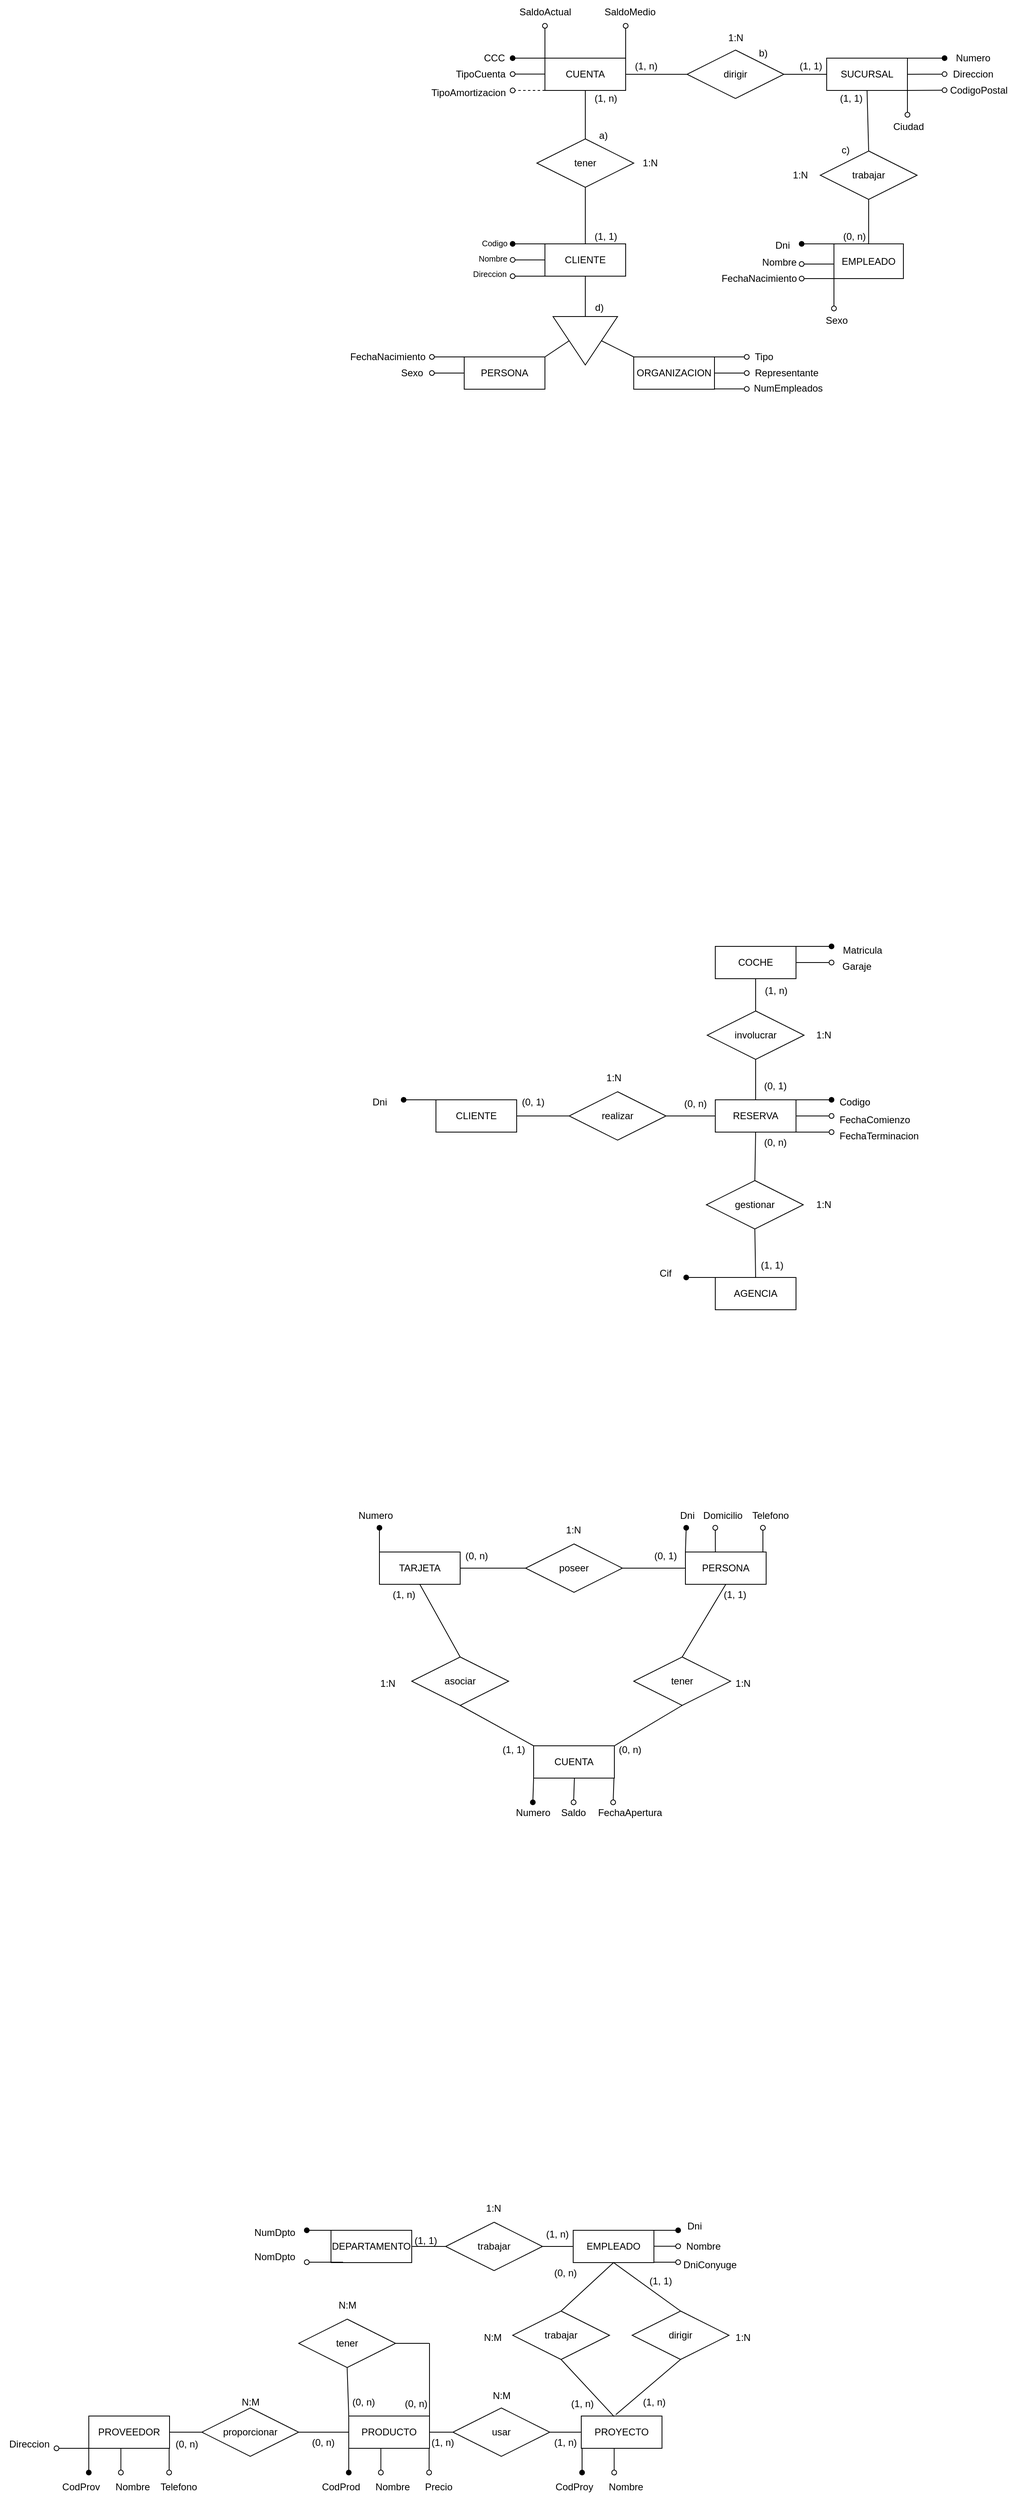 <mxfile version="24.8.4">
  <diagram name="Page-1" id="XsevYb4aw3tUx_r36r34">
    <mxGraphModel dx="1699" dy="525" grid="1" gridSize="10" guides="1" tooltips="1" connect="1" arrows="1" fold="1" page="1" pageScale="1" pageWidth="827" pageHeight="1169" math="0" shadow="0">
      <root>
        <mxCell id="0" />
        <mxCell id="1" parent="0" />
        <mxCell id="83mKQvmwDJsQdVqa1Sk4-1" value="CUENTA" style="whiteSpace=wrap;html=1;align=center;" parent="1" vertex="1">
          <mxGeometry x="245" y="150" width="100" height="40" as="geometry" />
        </mxCell>
        <mxCell id="83mKQvmwDJsQdVqa1Sk4-2" value="CLIENTE" style="whiteSpace=wrap;html=1;align=center;" parent="1" vertex="1">
          <mxGeometry x="245" y="380" width="100" height="40" as="geometry" />
        </mxCell>
        <mxCell id="83mKQvmwDJsQdVqa1Sk4-3" value="tener" style="shape=rhombus;perimeter=rhombusPerimeter;whiteSpace=wrap;html=1;align=center;" parent="1" vertex="1">
          <mxGeometry x="235" y="250" width="120" height="60" as="geometry" />
        </mxCell>
        <mxCell id="83mKQvmwDJsQdVqa1Sk4-6" value="" style="endArrow=none;html=1;rounded=0;exitX=0.5;exitY=1;exitDx=0;exitDy=0;" parent="1" source="83mKQvmwDJsQdVqa1Sk4-1" target="83mKQvmwDJsQdVqa1Sk4-3" edge="1">
          <mxGeometry relative="1" as="geometry">
            <mxPoint x="335" y="230" as="sourcePoint" />
            <mxPoint x="495" y="230" as="targetPoint" />
          </mxGeometry>
        </mxCell>
        <mxCell id="83mKQvmwDJsQdVqa1Sk4-7" value="" style="endArrow=none;html=1;rounded=0;exitX=0.5;exitY=1;exitDx=0;exitDy=0;entryX=0.5;entryY=0;entryDx=0;entryDy=0;" parent="1" source="83mKQvmwDJsQdVqa1Sk4-3" target="83mKQvmwDJsQdVqa1Sk4-2" edge="1">
          <mxGeometry relative="1" as="geometry">
            <mxPoint x="375" y="260" as="sourcePoint" />
            <mxPoint x="535" y="260" as="targetPoint" />
          </mxGeometry>
        </mxCell>
        <mxCell id="83mKQvmwDJsQdVqa1Sk4-8" value="" style="endArrow=oval;html=1;rounded=0;exitX=0;exitY=0.25;exitDx=0;exitDy=0;endFill=1;" parent="1" edge="1">
          <mxGeometry relative="1" as="geometry">
            <mxPoint x="245" y="380" as="sourcePoint" />
            <mxPoint x="205" y="380" as="targetPoint" />
          </mxGeometry>
        </mxCell>
        <mxCell id="83mKQvmwDJsQdVqa1Sk4-12" value="Codigo" style="text;strokeColor=none;fillColor=none;spacingLeft=4;spacingRight=4;overflow=hidden;rotatable=0;points=[[0,0.5],[1,0.5]];portConstraint=eastwest;fontSize=10;whiteSpace=wrap;html=1;" parent="1" vertex="1">
          <mxGeometry x="161" y="367" width="60" height="30" as="geometry" />
        </mxCell>
        <mxCell id="83mKQvmwDJsQdVqa1Sk4-14" value="Nombre" style="text;strokeColor=none;fillColor=none;spacingLeft=4;spacingRight=4;overflow=hidden;rotatable=0;points=[[0,0.5],[1,0.5]];portConstraint=eastwest;fontSize=10;whiteSpace=wrap;html=1;" parent="1" vertex="1">
          <mxGeometry x="157" y="386" width="56" height="30" as="geometry" />
        </mxCell>
        <mxCell id="83mKQvmwDJsQdVqa1Sk4-15" value="Direccion" style="text;strokeColor=none;fillColor=none;spacingLeft=4;spacingRight=4;overflow=hidden;rotatable=0;points=[[0,0.5],[1,0.5]];portConstraint=eastwest;fontSize=10;whiteSpace=wrap;html=1;" parent="1" vertex="1">
          <mxGeometry x="150" y="405" width="60" height="30" as="geometry" />
        </mxCell>
        <mxCell id="83mKQvmwDJsQdVqa1Sk4-16" value="" style="endArrow=oval;html=1;rounded=0;exitX=0;exitY=0.25;exitDx=0;exitDy=0;endFill=0;" parent="1" edge="1">
          <mxGeometry relative="1" as="geometry">
            <mxPoint x="245" y="399.83" as="sourcePoint" />
            <mxPoint x="205" y="399.83" as="targetPoint" />
          </mxGeometry>
        </mxCell>
        <mxCell id="83mKQvmwDJsQdVqa1Sk4-18" value="" style="endArrow=oval;html=1;rounded=0;endFill=0;" parent="1" edge="1">
          <mxGeometry relative="1" as="geometry">
            <mxPoint x="245" y="420" as="sourcePoint" />
            <mxPoint x="205" y="420" as="targetPoint" />
          </mxGeometry>
        </mxCell>
        <mxCell id="83mKQvmwDJsQdVqa1Sk4-21" value="(1, 1)" style="text;html=1;align=center;verticalAlign=middle;resizable=0;points=[];autosize=1;strokeColor=none;fillColor=none;" parent="1" vertex="1">
          <mxGeometry x="295" y="356" width="50" height="30" as="geometry" />
        </mxCell>
        <mxCell id="83mKQvmwDJsQdVqa1Sk4-22" value="1:N" style="text;html=1;align=center;verticalAlign=middle;resizable=0;points=[];autosize=1;strokeColor=none;fillColor=none;" parent="1" vertex="1">
          <mxGeometry x="355" y="265" width="40" height="30" as="geometry" />
        </mxCell>
        <mxCell id="83mKQvmwDJsQdVqa1Sk4-24" value="" style="endArrow=oval;html=1;rounded=0;exitX=0;exitY=0.25;exitDx=0;exitDy=0;endFill=1;" parent="1" edge="1">
          <mxGeometry relative="1" as="geometry">
            <mxPoint x="245" y="150" as="sourcePoint" />
            <mxPoint x="205" y="150" as="targetPoint" />
          </mxGeometry>
        </mxCell>
        <mxCell id="83mKQvmwDJsQdVqa1Sk4-25" value="CCC" style="text;html=1;align=center;verticalAlign=middle;resizable=0;points=[];autosize=1;strokeColor=none;fillColor=none;" parent="1" vertex="1">
          <mxGeometry x="157" y="135" width="50" height="30" as="geometry" />
        </mxCell>
        <mxCell id="83mKQvmwDJsQdVqa1Sk4-32" value="" style="endArrow=oval;html=1;rounded=0;exitX=0;exitY=0.25;exitDx=0;exitDy=0;endFill=0;" parent="1" edge="1">
          <mxGeometry relative="1" as="geometry">
            <mxPoint x="245" y="169.76" as="sourcePoint" />
            <mxPoint x="205" y="169.76" as="targetPoint" />
          </mxGeometry>
        </mxCell>
        <mxCell id="83mKQvmwDJsQdVqa1Sk4-33" value="TipoCuenta" style="text;html=1;align=center;verticalAlign=middle;resizable=0;points=[];autosize=1;strokeColor=none;fillColor=none;" parent="1" vertex="1">
          <mxGeometry x="120" y="155" width="90" height="30" as="geometry" />
        </mxCell>
        <mxCell id="83mKQvmwDJsQdVqa1Sk4-34" value="" style="endArrow=oval;html=1;rounded=0;exitX=0;exitY=0.25;exitDx=0;exitDy=0;endFill=0;dashed=1;" parent="1" edge="1">
          <mxGeometry relative="1" as="geometry">
            <mxPoint x="245" y="190.0" as="sourcePoint" />
            <mxPoint x="205" y="190.0" as="targetPoint" />
          </mxGeometry>
        </mxCell>
        <mxCell id="83mKQvmwDJsQdVqa1Sk4-35" value="TipoAmortizacion" style="text;html=1;align=center;verticalAlign=middle;resizable=0;points=[];autosize=1;strokeColor=none;fillColor=none;" parent="1" vertex="1">
          <mxGeometry x="90" y="178" width="120" height="30" as="geometry" />
        </mxCell>
        <mxCell id="83mKQvmwDJsQdVqa1Sk4-36" value="" style="triangle;whiteSpace=wrap;html=1;rotation=90;" parent="1" vertex="1">
          <mxGeometry x="265" y="460" width="60" height="80" as="geometry" />
        </mxCell>
        <mxCell id="83mKQvmwDJsQdVqa1Sk4-42" value="" style="endArrow=none;html=1;rounded=0;exitX=0.5;exitY=1;exitDx=0;exitDy=0;entryX=0;entryY=0.5;entryDx=0;entryDy=0;" parent="1" source="83mKQvmwDJsQdVqa1Sk4-2" target="83mKQvmwDJsQdVqa1Sk4-36" edge="1">
          <mxGeometry relative="1" as="geometry">
            <mxPoint x="445" y="450" as="sourcePoint" />
            <mxPoint x="445" y="520" as="targetPoint" />
          </mxGeometry>
        </mxCell>
        <mxCell id="83mKQvmwDJsQdVqa1Sk4-46" value="" style="endArrow=none;html=1;rounded=0;exitX=0.5;exitY=1;exitDx=0;exitDy=0;" parent="1" source="83mKQvmwDJsQdVqa1Sk4-36" edge="1">
          <mxGeometry relative="1" as="geometry">
            <mxPoint x="305" y="430" as="sourcePoint" />
            <mxPoint x="245" y="520" as="targetPoint" />
          </mxGeometry>
        </mxCell>
        <mxCell id="83mKQvmwDJsQdVqa1Sk4-47" value="" style="endArrow=none;html=1;rounded=0;exitX=0.5;exitY=0;exitDx=0;exitDy=0;" parent="1" source="83mKQvmwDJsQdVqa1Sk4-36" edge="1">
          <mxGeometry relative="1" as="geometry">
            <mxPoint x="315" y="440" as="sourcePoint" />
            <mxPoint x="355" y="520" as="targetPoint" />
          </mxGeometry>
        </mxCell>
        <mxCell id="83mKQvmwDJsQdVqa1Sk4-48" value="PERSONA" style="whiteSpace=wrap;html=1;align=center;" parent="1" vertex="1">
          <mxGeometry x="145" y="520" width="100" height="40" as="geometry" />
        </mxCell>
        <mxCell id="83mKQvmwDJsQdVqa1Sk4-49" value="ORGANIZACION" style="whiteSpace=wrap;html=1;align=center;" parent="1" vertex="1">
          <mxGeometry x="355" y="520" width="100" height="40" as="geometry" />
        </mxCell>
        <mxCell id="83mKQvmwDJsQdVqa1Sk4-51" value="" style="endArrow=oval;html=1;rounded=0;exitX=0;exitY=0;exitDx=0;exitDy=0;endFill=0;" parent="1" source="83mKQvmwDJsQdVqa1Sk4-48" edge="1">
          <mxGeometry relative="1" as="geometry">
            <mxPoint x="175" y="600" as="sourcePoint" />
            <mxPoint x="105" y="520" as="targetPoint" />
          </mxGeometry>
        </mxCell>
        <mxCell id="83mKQvmwDJsQdVqa1Sk4-53" value="FechaNacimiento" style="text;html=1;align=center;verticalAlign=middle;resizable=0;points=[];autosize=1;strokeColor=none;fillColor=none;" parent="1" vertex="1">
          <mxGeometry x="-10" y="505" width="120" height="30" as="geometry" />
        </mxCell>
        <mxCell id="83mKQvmwDJsQdVqa1Sk4-55" value="" style="endArrow=oval;html=1;rounded=0;exitX=0;exitY=0;exitDx=0;exitDy=0;endFill=0;" parent="1" edge="1">
          <mxGeometry relative="1" as="geometry">
            <mxPoint x="145" y="540" as="sourcePoint" />
            <mxPoint x="105" y="540" as="targetPoint" />
          </mxGeometry>
        </mxCell>
        <mxCell id="83mKQvmwDJsQdVqa1Sk4-56" value="Sexo" style="text;html=1;align=center;verticalAlign=middle;resizable=0;points=[];autosize=1;strokeColor=none;fillColor=none;" parent="1" vertex="1">
          <mxGeometry x="55" y="525" width="50" height="30" as="geometry" />
        </mxCell>
        <mxCell id="83mKQvmwDJsQdVqa1Sk4-57" value="" style="endArrow=oval;html=1;rounded=0;exitX=1;exitY=0;exitDx=0;exitDy=0;endFill=0;" parent="1" source="83mKQvmwDJsQdVqa1Sk4-49" edge="1">
          <mxGeometry relative="1" as="geometry">
            <mxPoint x="519" y="550" as="sourcePoint" />
            <mxPoint x="495" y="520" as="targetPoint" />
          </mxGeometry>
        </mxCell>
        <mxCell id="83mKQvmwDJsQdVqa1Sk4-59" value="Tipo" style="text;html=1;align=center;verticalAlign=middle;resizable=0;points=[];autosize=1;strokeColor=none;fillColor=none;" parent="1" vertex="1">
          <mxGeometry x="491" y="505" width="50" height="30" as="geometry" />
        </mxCell>
        <mxCell id="83mKQvmwDJsQdVqa1Sk4-60" value="" style="endArrow=oval;html=1;rounded=0;exitX=1;exitY=0;exitDx=0;exitDy=0;endFill=0;" parent="1" edge="1">
          <mxGeometry relative="1" as="geometry">
            <mxPoint x="455" y="540" as="sourcePoint" />
            <mxPoint x="495" y="540" as="targetPoint" />
            <Array as="points">
              <mxPoint x="475" y="540" />
            </Array>
          </mxGeometry>
        </mxCell>
        <mxCell id="83mKQvmwDJsQdVqa1Sk4-61" value="Representante" style="text;html=1;align=center;verticalAlign=middle;resizable=0;points=[];autosize=1;strokeColor=none;fillColor=none;" parent="1" vertex="1">
          <mxGeometry x="494" y="525" width="100" height="30" as="geometry" />
        </mxCell>
        <mxCell id="83mKQvmwDJsQdVqa1Sk4-62" value="" style="endArrow=oval;html=1;rounded=0;exitX=1;exitY=0;exitDx=0;exitDy=0;endFill=0;" parent="1" edge="1">
          <mxGeometry relative="1" as="geometry">
            <mxPoint x="455" y="559.67" as="sourcePoint" />
            <mxPoint x="495" y="559.67" as="targetPoint" />
            <Array as="points">
              <mxPoint x="475" y="559.67" />
            </Array>
          </mxGeometry>
        </mxCell>
        <mxCell id="83mKQvmwDJsQdVqa1Sk4-63" value="NumEmpleados" style="text;html=1;align=center;verticalAlign=middle;resizable=0;points=[];autosize=1;strokeColor=none;fillColor=none;" parent="1" vertex="1">
          <mxGeometry x="491" y="544" width="110" height="30" as="geometry" />
        </mxCell>
        <mxCell id="83mKQvmwDJsQdVqa1Sk4-64" value="SUCURSAL" style="whiteSpace=wrap;html=1;align=center;" parent="1" vertex="1">
          <mxGeometry x="594" y="150" width="100" height="40" as="geometry" />
        </mxCell>
        <mxCell id="83mKQvmwDJsQdVqa1Sk4-66" value="" style="endArrow=oval;html=1;rounded=0;exitX=1;exitY=0;exitDx=0;exitDy=0;endFill=1;" parent="1" source="83mKQvmwDJsQdVqa1Sk4-64" edge="1">
          <mxGeometry relative="1" as="geometry">
            <mxPoint x="696" y="150" as="sourcePoint" />
            <mxPoint x="740" y="150" as="targetPoint" />
          </mxGeometry>
        </mxCell>
        <mxCell id="83mKQvmwDJsQdVqa1Sk4-69" value="Numero" style="text;html=1;align=center;verticalAlign=middle;resizable=0;points=[];autosize=1;strokeColor=none;fillColor=none;" parent="1" vertex="1">
          <mxGeometry x="740" y="135" width="70" height="30" as="geometry" />
        </mxCell>
        <mxCell id="83mKQvmwDJsQdVqa1Sk4-70" value="" style="endArrow=oval;html=1;rounded=0;endFill=0;exitX=1;exitY=0.5;exitDx=0;exitDy=0;" parent="1" source="83mKQvmwDJsQdVqa1Sk4-64" edge="1">
          <mxGeometry relative="1" as="geometry">
            <mxPoint x="705" y="170" as="sourcePoint" />
            <mxPoint x="740" y="169.8" as="targetPoint" />
          </mxGeometry>
        </mxCell>
        <mxCell id="83mKQvmwDJsQdVqa1Sk4-73" value="Direccion" style="text;html=1;align=center;verticalAlign=middle;resizable=0;points=[];autosize=1;strokeColor=none;fillColor=none;" parent="1" vertex="1">
          <mxGeometry x="740" y="155" width="70" height="30" as="geometry" />
        </mxCell>
        <mxCell id="83mKQvmwDJsQdVqa1Sk4-74" value="" style="endArrow=oval;html=1;rounded=0;endFill=0;exitX=1;exitY=1;exitDx=0;exitDy=0;" parent="1" source="83mKQvmwDJsQdVqa1Sk4-64" edge="1">
          <mxGeometry relative="1" as="geometry">
            <mxPoint x="695" y="190" as="sourcePoint" />
            <mxPoint x="740" y="189.67" as="targetPoint" />
          </mxGeometry>
        </mxCell>
        <mxCell id="83mKQvmwDJsQdVqa1Sk4-75" value="CodigoPostal" style="text;html=1;align=center;verticalAlign=middle;resizable=0;points=[];autosize=1;strokeColor=none;fillColor=none;" parent="1" vertex="1">
          <mxGeometry x="737" y="175" width="90" height="30" as="geometry" />
        </mxCell>
        <mxCell id="83mKQvmwDJsQdVqa1Sk4-76" value="" style="endArrow=oval;html=1;rounded=0;exitX=1;exitY=1;exitDx=0;exitDy=0;endFill=0;entryX=0.484;entryY=0.004;entryDx=0;entryDy=0;entryPerimeter=0;" parent="1" source="83mKQvmwDJsQdVqa1Sk4-64" target="83mKQvmwDJsQdVqa1Sk4-77" edge="1">
          <mxGeometry relative="1" as="geometry">
            <mxPoint x="690" y="208.0" as="sourcePoint" />
            <mxPoint x="693" y="224" as="targetPoint" />
          </mxGeometry>
        </mxCell>
        <mxCell id="83mKQvmwDJsQdVqa1Sk4-77" value="Ciudad" style="text;html=1;align=center;verticalAlign=middle;resizable=0;points=[];autosize=1;strokeColor=none;fillColor=none;" parent="1" vertex="1">
          <mxGeometry x="665" y="220" width="60" height="30" as="geometry" />
        </mxCell>
        <mxCell id="83mKQvmwDJsQdVqa1Sk4-78" value="(1, n)" style="text;html=1;align=center;verticalAlign=middle;resizable=0;points=[];autosize=1;strokeColor=none;fillColor=none;" parent="1" vertex="1">
          <mxGeometry x="295" y="185" width="50" height="30" as="geometry" />
        </mxCell>
        <mxCell id="83mKQvmwDJsQdVqa1Sk4-79" value="" style="endArrow=oval;html=1;rounded=0;exitX=0;exitY=0;exitDx=0;exitDy=0;endFill=0;" parent="1" source="83mKQvmwDJsQdVqa1Sk4-1" edge="1">
          <mxGeometry relative="1" as="geometry">
            <mxPoint x="275" y="120.0" as="sourcePoint" />
            <mxPoint x="245" y="110" as="targetPoint" />
          </mxGeometry>
        </mxCell>
        <mxCell id="83mKQvmwDJsQdVqa1Sk4-81" value="SaldoActual" style="text;html=1;align=center;verticalAlign=middle;resizable=0;points=[];autosize=1;strokeColor=none;fillColor=none;" parent="1" vertex="1">
          <mxGeometry x="200" y="78" width="90" height="30" as="geometry" />
        </mxCell>
        <mxCell id="83mKQvmwDJsQdVqa1Sk4-82" value="" style="endArrow=oval;html=1;rounded=0;exitX=0;exitY=0;exitDx=0;exitDy=0;endFill=0;" parent="1" edge="1">
          <mxGeometry relative="1" as="geometry">
            <mxPoint x="345" y="150" as="sourcePoint" />
            <mxPoint x="345" y="110" as="targetPoint" />
          </mxGeometry>
        </mxCell>
        <mxCell id="83mKQvmwDJsQdVqa1Sk4-83" value="SaldoMedio" style="text;html=1;align=center;verticalAlign=middle;resizable=0;points=[];autosize=1;strokeColor=none;fillColor=none;" parent="1" vertex="1">
          <mxGeometry x="305" y="78" width="90" height="30" as="geometry" />
        </mxCell>
        <mxCell id="83mKQvmwDJsQdVqa1Sk4-84" value="EMPLEADO" style="whiteSpace=wrap;html=1;align=center;" parent="1" vertex="1">
          <mxGeometry x="603" y="380" width="86" height="43" as="geometry" />
        </mxCell>
        <mxCell id="83mKQvmwDJsQdVqa1Sk4-85" value="trabajar" style="shape=rhombus;perimeter=rhombusPerimeter;whiteSpace=wrap;html=1;align=center;" parent="1" vertex="1">
          <mxGeometry x="586" y="265" width="120" height="60" as="geometry" />
        </mxCell>
        <mxCell id="83mKQvmwDJsQdVqa1Sk4-86" value="" style="endArrow=none;html=1;rounded=0;exitX=0.5;exitY=1;exitDx=0;exitDy=0;entryX=0.5;entryY=0;entryDx=0;entryDy=0;" parent="1" source="83mKQvmwDJsQdVqa1Sk4-85" target="83mKQvmwDJsQdVqa1Sk4-84" edge="1">
          <mxGeometry relative="1" as="geometry">
            <mxPoint x="600" y="380" as="sourcePoint" />
            <mxPoint x="760" y="380" as="targetPoint" />
          </mxGeometry>
        </mxCell>
        <mxCell id="83mKQvmwDJsQdVqa1Sk4-87" value="" style="endArrow=none;html=1;rounded=0;entryX=0.5;entryY=0;entryDx=0;entryDy=0;exitX=0.5;exitY=1;exitDx=0;exitDy=0;" parent="1" source="83mKQvmwDJsQdVqa1Sk4-64" target="83mKQvmwDJsQdVqa1Sk4-85" edge="1">
          <mxGeometry relative="1" as="geometry">
            <mxPoint x="650" y="190" as="sourcePoint" />
            <mxPoint x="810" y="190" as="targetPoint" />
          </mxGeometry>
        </mxCell>
        <mxCell id="83mKQvmwDJsQdVqa1Sk4-88" value="(0, n)" style="text;html=1;align=center;verticalAlign=middle;resizable=0;points=[];autosize=1;strokeColor=none;fillColor=none;" parent="1" vertex="1">
          <mxGeometry x="603" y="356" width="50" height="30" as="geometry" />
        </mxCell>
        <mxCell id="83mKQvmwDJsQdVqa1Sk4-89" value="(1, 1)" style="text;html=1;align=center;verticalAlign=middle;resizable=0;points=[];autosize=1;strokeColor=none;fillColor=none;" parent="1" vertex="1">
          <mxGeometry x="599" y="185" width="50" height="30" as="geometry" />
        </mxCell>
        <mxCell id="83mKQvmwDJsQdVqa1Sk4-90" value="1:N" style="text;html=1;align=center;verticalAlign=middle;resizable=0;points=[];autosize=1;strokeColor=none;fillColor=none;" parent="1" vertex="1">
          <mxGeometry x="541" y="280" width="40" height="30" as="geometry" />
        </mxCell>
        <mxCell id="83mKQvmwDJsQdVqa1Sk4-92" value="dirigir" style="shape=rhombus;perimeter=rhombusPerimeter;whiteSpace=wrap;html=1;align=center;" parent="1" vertex="1">
          <mxGeometry x="421" y="140" width="120" height="60" as="geometry" />
        </mxCell>
        <mxCell id="83mKQvmwDJsQdVqa1Sk4-94" value="" style="endArrow=oval;html=1;rounded=0;exitX=0;exitY=0.25;exitDx=0;exitDy=0;endFill=1;" parent="1" edge="1">
          <mxGeometry relative="1" as="geometry">
            <mxPoint x="603" y="380" as="sourcePoint" />
            <mxPoint x="563" y="380" as="targetPoint" />
          </mxGeometry>
        </mxCell>
        <mxCell id="83mKQvmwDJsQdVqa1Sk4-95" value="Dni" style="text;html=1;align=center;verticalAlign=middle;resizable=0;points=[];autosize=1;strokeColor=none;fillColor=none;" parent="1" vertex="1">
          <mxGeometry x="519" y="367" width="40" height="30" as="geometry" />
        </mxCell>
        <mxCell id="83mKQvmwDJsQdVqa1Sk4-96" value="" style="endArrow=oval;html=1;rounded=0;exitX=0;exitY=0.25;exitDx=0;exitDy=0;endFill=0;" parent="1" edge="1">
          <mxGeometry relative="1" as="geometry">
            <mxPoint x="603" y="405" as="sourcePoint" />
            <mxPoint x="563" y="405" as="targetPoint" />
          </mxGeometry>
        </mxCell>
        <mxCell id="83mKQvmwDJsQdVqa1Sk4-97" value="" style="endArrow=oval;html=1;rounded=0;exitX=0;exitY=0.25;exitDx=0;exitDy=0;endFill=0;" parent="1" edge="1">
          <mxGeometry relative="1" as="geometry">
            <mxPoint x="603" y="423" as="sourcePoint" />
            <mxPoint x="563" y="423" as="targetPoint" />
          </mxGeometry>
        </mxCell>
        <mxCell id="83mKQvmwDJsQdVqa1Sk4-98" value="Nombre" style="text;html=1;align=center;verticalAlign=middle;resizable=0;points=[];autosize=1;strokeColor=none;fillColor=none;" parent="1" vertex="1">
          <mxGeometry x="500" y="388" width="70" height="30" as="geometry" />
        </mxCell>
        <mxCell id="83mKQvmwDJsQdVqa1Sk4-99" value="" style="endArrow=none;html=1;rounded=0;entryX=0;entryY=0.5;entryDx=0;entryDy=0;exitX=1;exitY=0.5;exitDx=0;exitDy=0;" parent="1" source="83mKQvmwDJsQdVqa1Sk4-92" target="83mKQvmwDJsQdVqa1Sk4-64" edge="1">
          <mxGeometry relative="1" as="geometry">
            <mxPoint x="465" y="240" as="sourcePoint" />
            <mxPoint x="625" y="240" as="targetPoint" />
          </mxGeometry>
        </mxCell>
        <mxCell id="83mKQvmwDJsQdVqa1Sk4-100" value="" style="endArrow=none;html=1;rounded=0;exitX=1;exitY=0.5;exitDx=0;exitDy=0;entryX=0;entryY=0.5;entryDx=0;entryDy=0;" parent="1" source="83mKQvmwDJsQdVqa1Sk4-1" target="83mKQvmwDJsQdVqa1Sk4-92" edge="1">
          <mxGeometry relative="1" as="geometry">
            <mxPoint x="375" y="260" as="sourcePoint" />
            <mxPoint x="535" y="260" as="targetPoint" />
          </mxGeometry>
        </mxCell>
        <mxCell id="83mKQvmwDJsQdVqa1Sk4-101" value="(1, 1)" style="text;html=1;align=center;verticalAlign=middle;resizable=0;points=[];autosize=1;strokeColor=none;fillColor=none;" parent="1" vertex="1">
          <mxGeometry x="549" y="145" width="50" height="30" as="geometry" />
        </mxCell>
        <mxCell id="83mKQvmwDJsQdVqa1Sk4-102" value="(1, n)" style="text;html=1;align=center;verticalAlign=middle;resizable=0;points=[];autosize=1;strokeColor=none;fillColor=none;" parent="1" vertex="1">
          <mxGeometry x="345" y="145" width="50" height="30" as="geometry" />
        </mxCell>
        <mxCell id="83mKQvmwDJsQdVqa1Sk4-103" value="1:N" style="text;html=1;align=center;verticalAlign=middle;resizable=0;points=[];autosize=1;strokeColor=none;fillColor=none;" parent="1" vertex="1">
          <mxGeometry x="461" y="110" width="40" height="30" as="geometry" />
        </mxCell>
        <mxCell id="83mKQvmwDJsQdVqa1Sk4-104" value="FechaNacimiento" style="text;html=1;align=center;verticalAlign=middle;resizable=0;points=[];autosize=1;strokeColor=none;fillColor=none;" parent="1" vertex="1">
          <mxGeometry x="450" y="408" width="120" height="30" as="geometry" />
        </mxCell>
        <mxCell id="83mKQvmwDJsQdVqa1Sk4-105" value="" style="endArrow=oval;html=1;rounded=0;exitX=0;exitY=1;exitDx=0;exitDy=0;endFill=0;" parent="1" source="83mKQvmwDJsQdVqa1Sk4-84" edge="1">
          <mxGeometry relative="1" as="geometry">
            <mxPoint x="740" y="416" as="sourcePoint" />
            <mxPoint x="603" y="460" as="targetPoint" />
          </mxGeometry>
        </mxCell>
        <mxCell id="83mKQvmwDJsQdVqa1Sk4-106" value="Sexo" style="text;html=1;align=center;verticalAlign=middle;resizable=0;points=[];autosize=1;strokeColor=none;fillColor=none;" parent="1" vertex="1">
          <mxGeometry x="581" y="460" width="50" height="30" as="geometry" />
        </mxCell>
        <mxCell id="83mKQvmwDJsQdVqa1Sk4-108" value="CLIENTE" style="whiteSpace=wrap;html=1;align=center;" parent="1" vertex="1">
          <mxGeometry x="110" y="1440" width="100" height="40" as="geometry" />
        </mxCell>
        <mxCell id="83mKQvmwDJsQdVqa1Sk4-109" value="RESERVA" style="whiteSpace=wrap;html=1;align=center;" parent="1" vertex="1">
          <mxGeometry x="456" y="1440" width="100" height="40" as="geometry" />
        </mxCell>
        <mxCell id="83mKQvmwDJsQdVqa1Sk4-110" value="COCHE" style="whiteSpace=wrap;html=1;align=center;" parent="1" vertex="1">
          <mxGeometry x="456" y="1250" width="100" height="40" as="geometry" />
        </mxCell>
        <mxCell id="83mKQvmwDJsQdVqa1Sk4-111" value="AGENCIA" style="whiteSpace=wrap;html=1;align=center;" parent="1" vertex="1">
          <mxGeometry x="456" y="1660" width="100" height="40" as="geometry" />
        </mxCell>
        <mxCell id="83mKQvmwDJsQdVqa1Sk4-114" value="realizar" style="shape=rhombus;perimeter=rhombusPerimeter;whiteSpace=wrap;html=1;align=center;" parent="1" vertex="1">
          <mxGeometry x="275" y="1430" width="120" height="60" as="geometry" />
        </mxCell>
        <mxCell id="83mKQvmwDJsQdVqa1Sk4-117" value="gestionar" style="shape=rhombus;perimeter=rhombusPerimeter;whiteSpace=wrap;html=1;align=center;" parent="1" vertex="1">
          <mxGeometry x="445" y="1540" width="120" height="60" as="geometry" />
        </mxCell>
        <mxCell id="83mKQvmwDJsQdVqa1Sk4-118" value="involucrar" style="shape=rhombus;perimeter=rhombusPerimeter;whiteSpace=wrap;html=1;align=center;" parent="1" vertex="1">
          <mxGeometry x="446" y="1330" width="120" height="60" as="geometry" />
        </mxCell>
        <mxCell id="83mKQvmwDJsQdVqa1Sk4-119" value="" style="endArrow=oval;html=1;rounded=0;endFill=1;exitX=0;exitY=0;exitDx=0;exitDy=0;" parent="1" source="83mKQvmwDJsQdVqa1Sk4-108" edge="1">
          <mxGeometry relative="1" as="geometry">
            <mxPoint x="70" y="1440" as="sourcePoint" />
            <mxPoint x="70" y="1440" as="targetPoint" />
          </mxGeometry>
        </mxCell>
        <mxCell id="83mKQvmwDJsQdVqa1Sk4-120" value="Dni" style="text;html=1;align=center;verticalAlign=middle;resizable=0;points=[];autosize=1;strokeColor=none;fillColor=none;" parent="1" vertex="1">
          <mxGeometry x="20" y="1428" width="40" height="30" as="geometry" />
        </mxCell>
        <mxCell id="83mKQvmwDJsQdVqa1Sk4-122" value="" style="endArrow=oval;html=1;rounded=0;endFill=1;exitX=0;exitY=0;exitDx=0;exitDy=0;" parent="1" source="83mKQvmwDJsQdVqa1Sk4-111" edge="1">
          <mxGeometry relative="1" as="geometry">
            <mxPoint x="440" y="1670" as="sourcePoint" />
            <mxPoint x="420" y="1660" as="targetPoint" />
          </mxGeometry>
        </mxCell>
        <mxCell id="83mKQvmwDJsQdVqa1Sk4-123" value="Cif" style="text;html=1;align=center;verticalAlign=middle;resizable=0;points=[];autosize=1;strokeColor=none;fillColor=none;" parent="1" vertex="1">
          <mxGeometry x="374" y="1640" width="40" height="30" as="geometry" />
        </mxCell>
        <mxCell id="83mKQvmwDJsQdVqa1Sk4-124" value="" style="endArrow=oval;html=1;rounded=0;endFill=1;exitX=1;exitY=1;exitDx=0;exitDy=0;" parent="1" edge="1">
          <mxGeometry relative="1" as="geometry">
            <mxPoint x="556" y="1440" as="sourcePoint" />
            <mxPoint x="600" y="1440" as="targetPoint" />
          </mxGeometry>
        </mxCell>
        <mxCell id="83mKQvmwDJsQdVqa1Sk4-125" value="Codigo" style="text;html=1;align=left;verticalAlign=middle;resizable=0;points=[];autosize=1;strokeColor=none;fillColor=none;" parent="1" vertex="1">
          <mxGeometry x="608" y="1428" width="60" height="30" as="geometry" />
        </mxCell>
        <mxCell id="83mKQvmwDJsQdVqa1Sk4-128" value="" style="endArrow=oval;html=1;rounded=0;endFill=1;exitX=1;exitY=1;exitDx=0;exitDy=0;" parent="1" edge="1">
          <mxGeometry relative="1" as="geometry">
            <mxPoint x="556" y="1250" as="sourcePoint" />
            <mxPoint x="600" y="1250" as="targetPoint" />
          </mxGeometry>
        </mxCell>
        <mxCell id="83mKQvmwDJsQdVqa1Sk4-129" value="Matricula" style="text;html=1;align=center;verticalAlign=middle;resizable=0;points=[];autosize=1;strokeColor=none;fillColor=none;" parent="1" vertex="1">
          <mxGeometry x="603" y="1240" width="70" height="30" as="geometry" />
        </mxCell>
        <mxCell id="83mKQvmwDJsQdVqa1Sk4-130" value="" style="endArrow=oval;html=1;rounded=0;endFill=0;exitX=1;exitY=1;exitDx=0;exitDy=0;" parent="1" edge="1">
          <mxGeometry relative="1" as="geometry">
            <mxPoint x="556" y="1270" as="sourcePoint" />
            <mxPoint x="600" y="1270" as="targetPoint" />
          </mxGeometry>
        </mxCell>
        <mxCell id="83mKQvmwDJsQdVqa1Sk4-131" value="Garaje" style="text;html=1;align=center;verticalAlign=middle;resizable=0;points=[];autosize=1;strokeColor=none;fillColor=none;" parent="1" vertex="1">
          <mxGeometry x="601" y="1260" width="60" height="30" as="geometry" />
        </mxCell>
        <mxCell id="83mKQvmwDJsQdVqa1Sk4-133" value="" style="endArrow=oval;html=1;rounded=0;endFill=0;exitX=1;exitY=1;exitDx=0;exitDy=0;" parent="1" edge="1">
          <mxGeometry relative="1" as="geometry">
            <mxPoint x="556" y="1460" as="sourcePoint" />
            <mxPoint x="600" y="1460" as="targetPoint" />
          </mxGeometry>
        </mxCell>
        <mxCell id="83mKQvmwDJsQdVqa1Sk4-134" value="FechaComienzo" style="text;html=1;align=left;verticalAlign=middle;resizable=0;points=[];autosize=1;strokeColor=none;fillColor=none;" parent="1" vertex="1">
          <mxGeometry x="608" y="1450" width="110" height="30" as="geometry" />
        </mxCell>
        <mxCell id="83mKQvmwDJsQdVqa1Sk4-135" value="" style="endArrow=oval;html=1;rounded=0;endFill=0;exitX=1;exitY=1;exitDx=0;exitDy=0;" parent="1" edge="1">
          <mxGeometry relative="1" as="geometry">
            <mxPoint x="556" y="1480" as="sourcePoint" />
            <mxPoint x="600" y="1480" as="targetPoint" />
          </mxGeometry>
        </mxCell>
        <mxCell id="83mKQvmwDJsQdVqa1Sk4-136" value="FechaTerminacion" style="text;html=1;align=left;verticalAlign=middle;resizable=0;points=[];autosize=1;strokeColor=none;fillColor=none;" parent="1" vertex="1">
          <mxGeometry x="608" y="1470" width="120" height="30" as="geometry" />
        </mxCell>
        <mxCell id="83mKQvmwDJsQdVqa1Sk4-137" value="" style="endArrow=none;html=1;rounded=0;exitX=1;exitY=0.5;exitDx=0;exitDy=0;entryX=0;entryY=0.5;entryDx=0;entryDy=0;" parent="1" source="83mKQvmwDJsQdVqa1Sk4-108" target="83mKQvmwDJsQdVqa1Sk4-114" edge="1">
          <mxGeometry relative="1" as="geometry">
            <mxPoint x="250" y="1530" as="sourcePoint" />
            <mxPoint x="410" y="1530" as="targetPoint" />
          </mxGeometry>
        </mxCell>
        <mxCell id="83mKQvmwDJsQdVqa1Sk4-138" value="" style="endArrow=none;html=1;rounded=0;exitX=1;exitY=0.5;exitDx=0;exitDy=0;entryX=0;entryY=0.5;entryDx=0;entryDy=0;" parent="1" source="83mKQvmwDJsQdVqa1Sk4-114" target="83mKQvmwDJsQdVqa1Sk4-109" edge="1">
          <mxGeometry relative="1" as="geometry">
            <mxPoint x="280" y="1550" as="sourcePoint" />
            <mxPoint x="440" y="1550" as="targetPoint" />
          </mxGeometry>
        </mxCell>
        <mxCell id="83mKQvmwDJsQdVqa1Sk4-139" value="" style="endArrow=none;html=1;rounded=0;exitX=0.5;exitY=1;exitDx=0;exitDy=0;entryX=0.5;entryY=0;entryDx=0;entryDy=0;" parent="1" source="83mKQvmwDJsQdVqa1Sk4-109" target="83mKQvmwDJsQdVqa1Sk4-117" edge="1">
          <mxGeometry relative="1" as="geometry">
            <mxPoint x="360" y="1550" as="sourcePoint" />
            <mxPoint x="520" y="1550" as="targetPoint" />
          </mxGeometry>
        </mxCell>
        <mxCell id="83mKQvmwDJsQdVqa1Sk4-140" value="" style="endArrow=none;html=1;rounded=0;exitX=0.5;exitY=1;exitDx=0;exitDy=0;entryX=0.5;entryY=0;entryDx=0;entryDy=0;" parent="1" source="83mKQvmwDJsQdVqa1Sk4-110" target="83mKQvmwDJsQdVqa1Sk4-118" edge="1">
          <mxGeometry relative="1" as="geometry">
            <mxPoint x="330" y="1330" as="sourcePoint" />
            <mxPoint x="490" y="1330" as="targetPoint" />
          </mxGeometry>
        </mxCell>
        <mxCell id="83mKQvmwDJsQdVqa1Sk4-141" value="" style="endArrow=none;html=1;rounded=0;entryX=0.5;entryY=1;entryDx=0;entryDy=0;exitX=0.5;exitY=0;exitDx=0;exitDy=0;" parent="1" source="83mKQvmwDJsQdVqa1Sk4-109" target="83mKQvmwDJsQdVqa1Sk4-118" edge="1">
          <mxGeometry relative="1" as="geometry">
            <mxPoint x="360" y="1370" as="sourcePoint" />
            <mxPoint x="520" y="1370" as="targetPoint" />
          </mxGeometry>
        </mxCell>
        <mxCell id="83mKQvmwDJsQdVqa1Sk4-142" value="" style="endArrow=none;html=1;rounded=0;exitX=0.5;exitY=0;exitDx=0;exitDy=0;entryX=0.5;entryY=1;entryDx=0;entryDy=0;" parent="1" source="83mKQvmwDJsQdVqa1Sk4-111" target="83mKQvmwDJsQdVqa1Sk4-117" edge="1">
          <mxGeometry relative="1" as="geometry">
            <mxPoint x="350" y="1600" as="sourcePoint" />
            <mxPoint x="510" y="1600" as="targetPoint" />
          </mxGeometry>
        </mxCell>
        <mxCell id="83mKQvmwDJsQdVqa1Sk4-143" value="(0, 1)" style="text;html=1;align=center;verticalAlign=middle;resizable=0;points=[];autosize=1;strokeColor=none;fillColor=none;" parent="1" vertex="1">
          <mxGeometry x="205" y="1428" width="50" height="30" as="geometry" />
        </mxCell>
        <mxCell id="83mKQvmwDJsQdVqa1Sk4-144" value="(0, n)" style="text;html=1;align=center;verticalAlign=middle;resizable=0;points=[];autosize=1;strokeColor=none;fillColor=none;" parent="1" vertex="1">
          <mxGeometry x="406" y="1430" width="50" height="30" as="geometry" />
        </mxCell>
        <mxCell id="83mKQvmwDJsQdVqa1Sk4-145" value="1:N" style="text;html=1;align=center;verticalAlign=middle;resizable=0;points=[];autosize=1;strokeColor=none;fillColor=none;" parent="1" vertex="1">
          <mxGeometry x="310" y="1398" width="40" height="30" as="geometry" />
        </mxCell>
        <mxCell id="83mKQvmwDJsQdVqa1Sk4-147" value="(1, n)" style="text;html=1;align=center;verticalAlign=middle;resizable=0;points=[];autosize=1;strokeColor=none;fillColor=none;" parent="1" vertex="1">
          <mxGeometry x="506" y="1290" width="50" height="30" as="geometry" />
        </mxCell>
        <mxCell id="83mKQvmwDJsQdVqa1Sk4-148" value="(0, 1)" style="text;html=1;align=center;verticalAlign=middle;resizable=0;points=[];autosize=1;strokeColor=none;fillColor=none;" parent="1" vertex="1">
          <mxGeometry x="505" y="1408" width="50" height="30" as="geometry" />
        </mxCell>
        <mxCell id="83mKQvmwDJsQdVqa1Sk4-149" value="1:N" style="text;html=1;align=center;verticalAlign=middle;resizable=0;points=[];autosize=1;strokeColor=none;fillColor=none;" parent="1" vertex="1">
          <mxGeometry x="570" y="1345" width="40" height="30" as="geometry" />
        </mxCell>
        <mxCell id="83mKQvmwDJsQdVqa1Sk4-150" value="(0, n)" style="text;html=1;align=center;verticalAlign=middle;resizable=0;points=[];autosize=1;strokeColor=none;fillColor=none;" parent="1" vertex="1">
          <mxGeometry x="505" y="1478" width="50" height="30" as="geometry" />
        </mxCell>
        <mxCell id="83mKQvmwDJsQdVqa1Sk4-151" value="(1, 1)" style="text;html=1;align=center;verticalAlign=middle;resizable=0;points=[];autosize=1;strokeColor=none;fillColor=none;" parent="1" vertex="1">
          <mxGeometry x="501" y="1630" width="50" height="30" as="geometry" />
        </mxCell>
        <mxCell id="83mKQvmwDJsQdVqa1Sk4-152" value="1:N" style="text;html=1;align=center;verticalAlign=middle;resizable=0;points=[];autosize=1;strokeColor=none;fillColor=none;" parent="1" vertex="1">
          <mxGeometry x="570" y="1555" width="40" height="30" as="geometry" />
        </mxCell>
        <mxCell id="83mKQvmwDJsQdVqa1Sk4-153" value="TARJETA" style="whiteSpace=wrap;html=1;align=center;" parent="1" vertex="1">
          <mxGeometry x="40" y="2000" width="100" height="40" as="geometry" />
        </mxCell>
        <mxCell id="83mKQvmwDJsQdVqa1Sk4-154" value="PERSONA" style="whiteSpace=wrap;html=1;align=center;" parent="1" vertex="1">
          <mxGeometry x="419" y="2000" width="100" height="40" as="geometry" />
        </mxCell>
        <mxCell id="83mKQvmwDJsQdVqa1Sk4-155" value="CUENTA" style="whiteSpace=wrap;html=1;align=center;" parent="1" vertex="1">
          <mxGeometry x="231" y="2240" width="100" height="40" as="geometry" />
        </mxCell>
        <mxCell id="83mKQvmwDJsQdVqa1Sk4-156" value="asociar" style="shape=rhombus;perimeter=rhombusPerimeter;whiteSpace=wrap;html=1;align=center;" parent="1" vertex="1">
          <mxGeometry x="80" y="2130" width="120" height="60" as="geometry" />
        </mxCell>
        <mxCell id="83mKQvmwDJsQdVqa1Sk4-157" value="tener" style="shape=rhombus;perimeter=rhombusPerimeter;whiteSpace=wrap;html=1;align=center;" parent="1" vertex="1">
          <mxGeometry x="355" y="2130" width="120" height="60" as="geometry" />
        </mxCell>
        <mxCell id="83mKQvmwDJsQdVqa1Sk4-158" value="poseer" style="shape=rhombus;perimeter=rhombusPerimeter;whiteSpace=wrap;html=1;align=center;" parent="1" vertex="1">
          <mxGeometry x="221" y="1990" width="120" height="60" as="geometry" />
        </mxCell>
        <mxCell id="83mKQvmwDJsQdVqa1Sk4-159" value="" style="endArrow=none;html=1;rounded=0;exitX=1;exitY=0.5;exitDx=0;exitDy=0;entryX=0;entryY=0.5;entryDx=0;entryDy=0;" parent="1" source="83mKQvmwDJsQdVqa1Sk4-153" target="83mKQvmwDJsQdVqa1Sk4-158" edge="1">
          <mxGeometry relative="1" as="geometry">
            <mxPoint x="80" y="2250" as="sourcePoint" />
            <mxPoint x="220" y="2020" as="targetPoint" />
          </mxGeometry>
        </mxCell>
        <mxCell id="83mKQvmwDJsQdVqa1Sk4-160" value="" style="endArrow=none;html=1;rounded=0;exitX=1;exitY=0.5;exitDx=0;exitDy=0;entryX=0;entryY=0.5;entryDx=0;entryDy=0;" parent="1" source="83mKQvmwDJsQdVqa1Sk4-158" target="83mKQvmwDJsQdVqa1Sk4-154" edge="1">
          <mxGeometry relative="1" as="geometry">
            <mxPoint x="430" y="2070" as="sourcePoint" />
            <mxPoint x="590" y="2070" as="targetPoint" />
          </mxGeometry>
        </mxCell>
        <mxCell id="83mKQvmwDJsQdVqa1Sk4-161" value="" style="endArrow=none;html=1;rounded=0;exitX=0.5;exitY=1;exitDx=0;exitDy=0;entryX=0.5;entryY=0;entryDx=0;entryDy=0;" parent="1" source="83mKQvmwDJsQdVqa1Sk4-154" target="83mKQvmwDJsQdVqa1Sk4-157" edge="1">
          <mxGeometry relative="1" as="geometry">
            <mxPoint x="510" y="2220" as="sourcePoint" />
            <mxPoint x="670" y="2220" as="targetPoint" />
          </mxGeometry>
        </mxCell>
        <mxCell id="83mKQvmwDJsQdVqa1Sk4-162" value="" style="endArrow=none;html=1;rounded=0;exitX=1;exitY=0;exitDx=0;exitDy=0;entryX=0.5;entryY=1;entryDx=0;entryDy=0;" parent="1" source="83mKQvmwDJsQdVqa1Sk4-155" target="83mKQvmwDJsQdVqa1Sk4-157" edge="1">
          <mxGeometry relative="1" as="geometry">
            <mxPoint x="270" y="2200" as="sourcePoint" />
            <mxPoint x="430" y="2200" as="targetPoint" />
          </mxGeometry>
        </mxCell>
        <mxCell id="83mKQvmwDJsQdVqa1Sk4-163" value="" style="endArrow=none;html=1;rounded=0;exitX=0.5;exitY=1;exitDx=0;exitDy=0;entryX=0;entryY=0;entryDx=0;entryDy=0;" parent="1" source="83mKQvmwDJsQdVqa1Sk4-156" target="83mKQvmwDJsQdVqa1Sk4-155" edge="1">
          <mxGeometry relative="1" as="geometry">
            <mxPoint x="160" y="2200" as="sourcePoint" />
            <mxPoint x="320" y="2200" as="targetPoint" />
          </mxGeometry>
        </mxCell>
        <mxCell id="83mKQvmwDJsQdVqa1Sk4-164" value="" style="endArrow=none;html=1;rounded=0;exitX=0.5;exitY=1;exitDx=0;exitDy=0;entryX=0.5;entryY=0;entryDx=0;entryDy=0;" parent="1" source="83mKQvmwDJsQdVqa1Sk4-153" target="83mKQvmwDJsQdVqa1Sk4-156" edge="1">
          <mxGeometry relative="1" as="geometry">
            <mxPoint x="80" y="2080" as="sourcePoint" />
            <mxPoint x="240" y="2080" as="targetPoint" />
          </mxGeometry>
        </mxCell>
        <mxCell id="83mKQvmwDJsQdVqa1Sk4-165" value="(0, n)" style="text;html=1;align=center;verticalAlign=middle;resizable=0;points=[];autosize=1;strokeColor=none;fillColor=none;" parent="1" vertex="1">
          <mxGeometry x="135" y="1990" width="50" height="30" as="geometry" />
        </mxCell>
        <mxCell id="83mKQvmwDJsQdVqa1Sk4-166" value="(0, 1)" style="text;html=1;align=center;verticalAlign=middle;resizable=0;points=[];autosize=1;strokeColor=none;fillColor=none;" parent="1" vertex="1">
          <mxGeometry x="369" y="1990" width="50" height="30" as="geometry" />
        </mxCell>
        <mxCell id="83mKQvmwDJsQdVqa1Sk4-167" value="1:N" style="text;html=1;align=center;verticalAlign=middle;resizable=0;points=[];autosize=1;strokeColor=none;fillColor=none;" parent="1" vertex="1">
          <mxGeometry x="260" y="1958" width="40" height="30" as="geometry" />
        </mxCell>
        <mxCell id="83mKQvmwDJsQdVqa1Sk4-168" value="(1, 1)" style="text;html=1;align=center;verticalAlign=middle;resizable=0;points=[];autosize=1;strokeColor=none;fillColor=none;" parent="1" vertex="1">
          <mxGeometry x="455" y="2038" width="50" height="30" as="geometry" />
        </mxCell>
        <mxCell id="83mKQvmwDJsQdVqa1Sk4-169" value="(0, n)" style="text;html=1;align=center;verticalAlign=middle;resizable=0;points=[];autosize=1;strokeColor=none;fillColor=none;" parent="1" vertex="1">
          <mxGeometry x="325" y="2230" width="50" height="30" as="geometry" />
        </mxCell>
        <mxCell id="83mKQvmwDJsQdVqa1Sk4-170" value="1:N" style="text;html=1;align=center;verticalAlign=middle;resizable=0;points=[];autosize=1;strokeColor=none;fillColor=none;" parent="1" vertex="1">
          <mxGeometry x="470" y="2148" width="40" height="30" as="geometry" />
        </mxCell>
        <mxCell id="83mKQvmwDJsQdVqa1Sk4-171" value="(1, 1)" style="text;html=1;align=center;verticalAlign=middle;resizable=0;points=[];autosize=1;strokeColor=none;fillColor=none;" parent="1" vertex="1">
          <mxGeometry x="181" y="2230" width="50" height="30" as="geometry" />
        </mxCell>
        <mxCell id="83mKQvmwDJsQdVqa1Sk4-173" value="(1, n)" style="text;html=1;align=center;verticalAlign=middle;resizable=0;points=[];autosize=1;strokeColor=none;fillColor=none;" parent="1" vertex="1">
          <mxGeometry x="45" y="2038" width="50" height="30" as="geometry" />
        </mxCell>
        <mxCell id="83mKQvmwDJsQdVqa1Sk4-174" value="1:N" style="text;html=1;align=center;verticalAlign=middle;resizable=0;points=[];autosize=1;strokeColor=none;fillColor=none;" parent="1" vertex="1">
          <mxGeometry x="30" y="2148" width="40" height="30" as="geometry" />
        </mxCell>
        <mxCell id="83mKQvmwDJsQdVqa1Sk4-175" value="" style="endArrow=oval;html=1;rounded=0;exitX=0;exitY=1;exitDx=0;exitDy=0;endFill=1;" parent="1" source="83mKQvmwDJsQdVqa1Sk4-155" edge="1">
          <mxGeometry relative="1" as="geometry">
            <mxPoint x="260" y="2310" as="sourcePoint" />
            <mxPoint x="230" y="2310" as="targetPoint" />
          </mxGeometry>
        </mxCell>
        <mxCell id="83mKQvmwDJsQdVqa1Sk4-176" value="Numero" style="text;html=1;align=center;verticalAlign=middle;resizable=0;points=[];autosize=1;strokeColor=none;fillColor=none;" parent="1" vertex="1">
          <mxGeometry x="195" y="2308" width="70" height="30" as="geometry" />
        </mxCell>
        <mxCell id="83mKQvmwDJsQdVqa1Sk4-177" value="" style="endArrow=oval;html=1;rounded=0;exitX=0;exitY=0;exitDx=0;exitDy=0;endFill=1;" parent="1" source="83mKQvmwDJsQdVqa1Sk4-153" edge="1">
          <mxGeometry relative="1" as="geometry">
            <mxPoint x="61" y="1900" as="sourcePoint" />
            <mxPoint x="40" y="1970" as="targetPoint" />
          </mxGeometry>
        </mxCell>
        <mxCell id="83mKQvmwDJsQdVqa1Sk4-178" value="Numero" style="text;html=1;align=center;verticalAlign=middle;resizable=0;points=[];autosize=1;strokeColor=none;fillColor=none;" parent="1" vertex="1">
          <mxGeometry y="1940" width="70" height="30" as="geometry" />
        </mxCell>
        <mxCell id="83mKQvmwDJsQdVqa1Sk4-179" value="" style="endArrow=oval;html=1;rounded=0;exitX=0;exitY=0;exitDx=0;exitDy=0;endFill=1;" parent="1" source="83mKQvmwDJsQdVqa1Sk4-154" edge="1">
          <mxGeometry relative="1" as="geometry">
            <mxPoint x="436" y="1900" as="sourcePoint" />
            <mxPoint x="420" y="1970" as="targetPoint" />
          </mxGeometry>
        </mxCell>
        <mxCell id="83mKQvmwDJsQdVqa1Sk4-180" value="Dni" style="text;html=1;align=center;verticalAlign=middle;resizable=0;points=[];autosize=1;strokeColor=none;fillColor=none;" parent="1" vertex="1">
          <mxGeometry x="401" y="1940" width="40" height="30" as="geometry" />
        </mxCell>
        <mxCell id="83mKQvmwDJsQdVqa1Sk4-184" value="" style="endArrow=oval;html=1;rounded=0;exitX=0.371;exitY=-0.012;exitDx=0;exitDy=0;exitPerimeter=0;endFill=0;" parent="1" source="83mKQvmwDJsQdVqa1Sk4-154" edge="1">
          <mxGeometry relative="1" as="geometry">
            <mxPoint x="500" y="1960" as="sourcePoint" />
            <mxPoint x="456" y="1970" as="targetPoint" />
          </mxGeometry>
        </mxCell>
        <mxCell id="83mKQvmwDJsQdVqa1Sk4-185" value="Domicilio" style="text;html=1;align=center;verticalAlign=middle;resizable=0;points=[];autosize=1;strokeColor=none;fillColor=none;" parent="1" vertex="1">
          <mxGeometry x="430" y="1940" width="70" height="30" as="geometry" />
        </mxCell>
        <mxCell id="83mKQvmwDJsQdVqa1Sk4-186" value="" style="endArrow=oval;html=1;rounded=0;exitX=0.371;exitY=-0.012;exitDx=0;exitDy=0;exitPerimeter=0;endFill=0;" parent="1" edge="1">
          <mxGeometry relative="1" as="geometry">
            <mxPoint x="515" y="2000" as="sourcePoint" />
            <mxPoint x="515" y="1970" as="targetPoint" />
          </mxGeometry>
        </mxCell>
        <mxCell id="83mKQvmwDJsQdVqa1Sk4-187" value="Telefono" style="text;html=1;align=center;verticalAlign=middle;resizable=0;points=[];autosize=1;strokeColor=none;fillColor=none;" parent="1" vertex="1">
          <mxGeometry x="489" y="1940" width="70" height="30" as="geometry" />
        </mxCell>
        <mxCell id="83mKQvmwDJsQdVqa1Sk4-188" value="" style="endArrow=oval;html=1;rounded=0;exitX=0;exitY=1;exitDx=0;exitDy=0;endFill=0;" parent="1" edge="1">
          <mxGeometry relative="1" as="geometry">
            <mxPoint x="281.5" y="2280" as="sourcePoint" />
            <mxPoint x="280.5" y="2310" as="targetPoint" />
          </mxGeometry>
        </mxCell>
        <mxCell id="83mKQvmwDJsQdVqa1Sk4-189" value="" style="endArrow=oval;html=1;rounded=0;exitX=0;exitY=1;exitDx=0;exitDy=0;endFill=0;" parent="1" edge="1">
          <mxGeometry relative="1" as="geometry">
            <mxPoint x="330.5" y="2280" as="sourcePoint" />
            <mxPoint x="329.5" y="2310" as="targetPoint" />
          </mxGeometry>
        </mxCell>
        <mxCell id="83mKQvmwDJsQdVqa1Sk4-190" value="Saldo" style="text;html=1;align=center;verticalAlign=middle;resizable=0;points=[];autosize=1;strokeColor=none;fillColor=none;" parent="1" vertex="1">
          <mxGeometry x="255" y="2308" width="50" height="30" as="geometry" />
        </mxCell>
        <mxCell id="83mKQvmwDJsQdVqa1Sk4-191" value="FechaApertura" style="text;html=1;align=center;verticalAlign=middle;resizable=0;points=[];autosize=1;strokeColor=none;fillColor=none;" parent="1" vertex="1">
          <mxGeometry x="300" y="2308" width="100" height="30" as="geometry" />
        </mxCell>
        <mxCell id="83mKQvmwDJsQdVqa1Sk4-192" value="DEPARTAMENTO" style="whiteSpace=wrap;html=1;align=center;" parent="1" vertex="1">
          <mxGeometry x="-20" y="2840" width="100" height="40" as="geometry" />
        </mxCell>
        <mxCell id="83mKQvmwDJsQdVqa1Sk4-193" value="EMPLEADO" style="whiteSpace=wrap;html=1;align=center;" parent="1" vertex="1">
          <mxGeometry x="280" y="2840" width="100" height="40" as="geometry" />
        </mxCell>
        <mxCell id="83mKQvmwDJsQdVqa1Sk4-194" value="PRODUCTO" style="whiteSpace=wrap;html=1;align=center;" parent="1" vertex="1">
          <mxGeometry x="2" y="3070" width="100" height="40" as="geometry" />
        </mxCell>
        <mxCell id="83mKQvmwDJsQdVqa1Sk4-195" value="PROVEEDOR" style="whiteSpace=wrap;html=1;align=center;" parent="1" vertex="1">
          <mxGeometry x="-320" y="3070" width="100" height="40" as="geometry" />
        </mxCell>
        <mxCell id="83mKQvmwDJsQdVqa1Sk4-196" value="PROYECTO" style="whiteSpace=wrap;html=1;align=center;" parent="1" vertex="1">
          <mxGeometry x="290" y="3070" width="100" height="40" as="geometry" />
        </mxCell>
        <mxCell id="83mKQvmwDJsQdVqa1Sk4-199" value="" style="endArrow=oval;html=1;rounded=0;endFill=1;exitX=0;exitY=0;exitDx=0;exitDy=0;" parent="1" source="83mKQvmwDJsQdVqa1Sk4-192" edge="1">
          <mxGeometry relative="1" as="geometry">
            <mxPoint x="-60" y="2840" as="sourcePoint" />
            <mxPoint x="-50" y="2840" as="targetPoint" />
          </mxGeometry>
        </mxCell>
        <mxCell id="83mKQvmwDJsQdVqa1Sk4-200" value="NumDpto" style="text;html=1;align=center;verticalAlign=middle;resizable=0;points=[];autosize=1;strokeColor=none;fillColor=none;" parent="1" vertex="1">
          <mxGeometry x="-125" y="2828" width="70" height="30" as="geometry" />
        </mxCell>
        <mxCell id="83mKQvmwDJsQdVqa1Sk4-201" value="" style="endArrow=oval;html=1;rounded=0;endFill=0;exitX=0;exitY=0;exitDx=0;exitDy=0;" parent="1" edge="1">
          <mxGeometry relative="1" as="geometry">
            <mxPoint x="-5" y="2879.52" as="sourcePoint" />
            <mxPoint x="-50" y="2879.52" as="targetPoint" />
          </mxGeometry>
        </mxCell>
        <mxCell id="83mKQvmwDJsQdVqa1Sk4-202" value="NomDpto" style="text;html=1;align=center;verticalAlign=middle;resizable=0;points=[];autosize=1;strokeColor=none;fillColor=none;" parent="1" vertex="1">
          <mxGeometry x="-125" y="2858" width="70" height="30" as="geometry" />
        </mxCell>
        <mxCell id="83mKQvmwDJsQdVqa1Sk4-203" value="" style="endArrow=oval;html=1;rounded=0;endFill=1;" parent="1" edge="1">
          <mxGeometry relative="1" as="geometry">
            <mxPoint x="380" y="2840" as="sourcePoint" />
            <mxPoint x="410" y="2840" as="targetPoint" />
          </mxGeometry>
        </mxCell>
        <mxCell id="83mKQvmwDJsQdVqa1Sk4-204" value="Dni" style="text;html=1;align=center;verticalAlign=middle;resizable=0;points=[];autosize=1;strokeColor=none;fillColor=none;" parent="1" vertex="1">
          <mxGeometry x="410" y="2820" width="40" height="30" as="geometry" />
        </mxCell>
        <mxCell id="83mKQvmwDJsQdVqa1Sk4-205" value="" style="endArrow=oval;html=1;rounded=0;endFill=0;" parent="1" edge="1">
          <mxGeometry relative="1" as="geometry">
            <mxPoint x="380" y="2859.76" as="sourcePoint" />
            <mxPoint x="410" y="2859.76" as="targetPoint" />
          </mxGeometry>
        </mxCell>
        <mxCell id="83mKQvmwDJsQdVqa1Sk4-206" value="Nombre" style="text;html=1;align=center;verticalAlign=middle;resizable=0;points=[];autosize=1;strokeColor=none;fillColor=none;" parent="1" vertex="1">
          <mxGeometry x="406" y="2845" width="70" height="30" as="geometry" />
        </mxCell>
        <mxCell id="83mKQvmwDJsQdVqa1Sk4-207" value="" style="endArrow=oval;html=1;rounded=0;endFill=0;" parent="1" edge="1">
          <mxGeometry relative="1" as="geometry">
            <mxPoint x="380" y="2879.52" as="sourcePoint" />
            <mxPoint x="410" y="2879.52" as="targetPoint" />
          </mxGeometry>
        </mxCell>
        <mxCell id="83mKQvmwDJsQdVqa1Sk4-208" value="DniConyuge" style="text;html=1;align=center;verticalAlign=middle;resizable=0;points=[];autosize=1;strokeColor=none;fillColor=none;" parent="1" vertex="1">
          <mxGeometry x="404" y="2868" width="90" height="30" as="geometry" />
        </mxCell>
        <mxCell id="83mKQvmwDJsQdVqa1Sk4-210" value="" style="endArrow=oval;html=1;rounded=0;exitX=0;exitY=1;exitDx=0;exitDy=0;endFill=1;" parent="1" source="83mKQvmwDJsQdVqa1Sk4-194" edge="1">
          <mxGeometry relative="1" as="geometry">
            <mxPoint x="2" y="3130" as="sourcePoint" />
            <mxPoint x="2" y="3140" as="targetPoint" />
          </mxGeometry>
        </mxCell>
        <mxCell id="83mKQvmwDJsQdVqa1Sk4-211" value="CodProd" style="text;html=1;align=center;verticalAlign=middle;resizable=0;points=[];autosize=1;strokeColor=none;fillColor=none;" parent="1" vertex="1">
          <mxGeometry x="-43" y="3143" width="70" height="30" as="geometry" />
        </mxCell>
        <mxCell id="83mKQvmwDJsQdVqa1Sk4-212" value="" style="endArrow=oval;html=1;rounded=0;exitX=0;exitY=1;exitDx=0;exitDy=0;endFill=0;" parent="1" edge="1">
          <mxGeometry relative="1" as="geometry">
            <mxPoint x="41.76" y="3110" as="sourcePoint" />
            <mxPoint x="41.76" y="3140" as="targetPoint" />
          </mxGeometry>
        </mxCell>
        <mxCell id="83mKQvmwDJsQdVqa1Sk4-213" value="Nombre" style="text;html=1;align=center;verticalAlign=middle;resizable=0;points=[];autosize=1;strokeColor=none;fillColor=none;" parent="1" vertex="1">
          <mxGeometry x="21" y="3143" width="70" height="30" as="geometry" />
        </mxCell>
        <mxCell id="83mKQvmwDJsQdVqa1Sk4-214" value="" style="endArrow=oval;html=1;rounded=0;exitX=0;exitY=1;exitDx=0;exitDy=0;endFill=0;" parent="1" edge="1">
          <mxGeometry relative="1" as="geometry">
            <mxPoint x="101.52" y="3110" as="sourcePoint" />
            <mxPoint x="101.52" y="3140" as="targetPoint" />
          </mxGeometry>
        </mxCell>
        <mxCell id="83mKQvmwDJsQdVqa1Sk4-215" value="Precio" style="text;html=1;align=center;verticalAlign=middle;resizable=0;points=[];autosize=1;strokeColor=none;fillColor=none;" parent="1" vertex="1">
          <mxGeometry x="83" y="3143" width="60" height="30" as="geometry" />
        </mxCell>
        <mxCell id="83mKQvmwDJsQdVqa1Sk4-216" value="" style="endArrow=oval;html=1;rounded=0;exitX=0;exitY=1;exitDx=0;exitDy=0;endFill=1;" parent="1" edge="1">
          <mxGeometry relative="1" as="geometry">
            <mxPoint x="291" y="3110" as="sourcePoint" />
            <mxPoint x="291" y="3140" as="targetPoint" />
          </mxGeometry>
        </mxCell>
        <mxCell id="83mKQvmwDJsQdVqa1Sk4-217" value="CodProy" style="text;html=1;align=center;verticalAlign=middle;resizable=0;points=[];autosize=1;strokeColor=none;fillColor=none;" parent="1" vertex="1">
          <mxGeometry x="246" y="3143" width="70" height="30" as="geometry" />
        </mxCell>
        <mxCell id="83mKQvmwDJsQdVqa1Sk4-218" value="" style="endArrow=oval;html=1;rounded=0;exitX=0;exitY=1;exitDx=0;exitDy=0;endFill=0;" parent="1" edge="1">
          <mxGeometry relative="1" as="geometry">
            <mxPoint x="330.76" y="3110" as="sourcePoint" />
            <mxPoint x="330.76" y="3140" as="targetPoint" />
          </mxGeometry>
        </mxCell>
        <mxCell id="83mKQvmwDJsQdVqa1Sk4-219" value="Nombre" style="text;html=1;align=center;verticalAlign=middle;resizable=0;points=[];autosize=1;strokeColor=none;fillColor=none;" parent="1" vertex="1">
          <mxGeometry x="310" y="3143" width="70" height="30" as="geometry" />
        </mxCell>
        <mxCell id="83mKQvmwDJsQdVqa1Sk4-220" value="" style="endArrow=oval;html=1;rounded=0;exitX=0;exitY=1;exitDx=0;exitDy=0;endFill=1;" parent="1" edge="1">
          <mxGeometry relative="1" as="geometry">
            <mxPoint x="-320.03" y="3110" as="sourcePoint" />
            <mxPoint x="-320.03" y="3140" as="targetPoint" />
          </mxGeometry>
        </mxCell>
        <mxCell id="83mKQvmwDJsQdVqa1Sk4-221" value="CodProv" style="text;html=1;align=center;verticalAlign=middle;resizable=0;points=[];autosize=1;strokeColor=none;fillColor=none;" parent="1" vertex="1">
          <mxGeometry x="-365.03" y="3143" width="70" height="30" as="geometry" />
        </mxCell>
        <mxCell id="83mKQvmwDJsQdVqa1Sk4-222" value="" style="endArrow=oval;html=1;rounded=0;exitX=0;exitY=1;exitDx=0;exitDy=0;endFill=0;" parent="1" edge="1">
          <mxGeometry relative="1" as="geometry">
            <mxPoint x="-280.27" y="3110" as="sourcePoint" />
            <mxPoint x="-280.27" y="3140" as="targetPoint" />
          </mxGeometry>
        </mxCell>
        <mxCell id="83mKQvmwDJsQdVqa1Sk4-223" value="Nombre" style="text;html=1;align=center;verticalAlign=middle;resizable=0;points=[];autosize=1;strokeColor=none;fillColor=none;" parent="1" vertex="1">
          <mxGeometry x="-301.03" y="3143" width="70" height="30" as="geometry" />
        </mxCell>
        <mxCell id="83mKQvmwDJsQdVqa1Sk4-224" value="" style="endArrow=oval;html=1;rounded=0;exitX=0;exitY=1;exitDx=0;exitDy=0;endFill=0;" parent="1" edge="1">
          <mxGeometry relative="1" as="geometry">
            <mxPoint x="-220.51" y="3110" as="sourcePoint" />
            <mxPoint x="-220.51" y="3140" as="targetPoint" />
          </mxGeometry>
        </mxCell>
        <mxCell id="83mKQvmwDJsQdVqa1Sk4-225" value="Telefono" style="text;html=1;align=center;verticalAlign=middle;resizable=0;points=[];autosize=1;strokeColor=none;fillColor=none;" parent="1" vertex="1">
          <mxGeometry x="-244.03" y="3143" width="70" height="30" as="geometry" />
        </mxCell>
        <mxCell id="83mKQvmwDJsQdVqa1Sk4-226" value="" style="endArrow=oval;html=1;rounded=0;exitX=0;exitY=1;exitDx=0;exitDy=0;endFill=0;" parent="1" source="83mKQvmwDJsQdVqa1Sk4-195" edge="1">
          <mxGeometry relative="1" as="geometry">
            <mxPoint x="-210.51" y="3120" as="sourcePoint" />
            <mxPoint x="-360" y="3110" as="targetPoint" />
          </mxGeometry>
        </mxCell>
        <mxCell id="83mKQvmwDJsQdVqa1Sk4-227" value="Direccion" style="text;html=1;align=center;verticalAlign=middle;resizable=0;points=[];autosize=1;strokeColor=none;fillColor=none;" parent="1" vertex="1">
          <mxGeometry x="-429.03" y="3090" width="70" height="30" as="geometry" />
        </mxCell>
        <mxCell id="83mKQvmwDJsQdVqa1Sk4-228" value="proporcionar" style="shape=rhombus;perimeter=rhombusPerimeter;whiteSpace=wrap;html=1;align=center;" parent="1" vertex="1">
          <mxGeometry x="-180" y="3060" width="120" height="60" as="geometry" />
        </mxCell>
        <mxCell id="83mKQvmwDJsQdVqa1Sk4-229" value="usar" style="shape=rhombus;perimeter=rhombusPerimeter;whiteSpace=wrap;html=1;align=center;" parent="1" vertex="1">
          <mxGeometry x="131" y="3060" width="120" height="60" as="geometry" />
        </mxCell>
        <mxCell id="83mKQvmwDJsQdVqa1Sk4-230" value="trabajar" style="shape=rhombus;perimeter=rhombusPerimeter;whiteSpace=wrap;html=1;align=center;" parent="1" vertex="1">
          <mxGeometry x="205" y="2940" width="120" height="60" as="geometry" />
        </mxCell>
        <mxCell id="83mKQvmwDJsQdVqa1Sk4-231" value="trabajar" style="shape=rhombus;perimeter=rhombusPerimeter;whiteSpace=wrap;html=1;align=center;" parent="1" vertex="1">
          <mxGeometry x="122" y="2830" width="120" height="60" as="geometry" />
        </mxCell>
        <mxCell id="83mKQvmwDJsQdVqa1Sk4-232" value="tener" style="shape=rhombus;perimeter=rhombusPerimeter;whiteSpace=wrap;html=1;align=center;" parent="1" vertex="1">
          <mxGeometry x="-60" y="2950" width="120" height="60" as="geometry" />
        </mxCell>
        <mxCell id="83mKQvmwDJsQdVqa1Sk4-233" value="" style="endArrow=none;html=1;rounded=0;exitX=0.5;exitY=1;exitDx=0;exitDy=0;entryX=0;entryY=0;entryDx=0;entryDy=0;" parent="1" source="83mKQvmwDJsQdVqa1Sk4-232" target="83mKQvmwDJsQdVqa1Sk4-194" edge="1">
          <mxGeometry relative="1" as="geometry">
            <mxPoint x="80" y="3030" as="sourcePoint" />
            <mxPoint x="240" y="3030" as="targetPoint" />
          </mxGeometry>
        </mxCell>
        <mxCell id="83mKQvmwDJsQdVqa1Sk4-234" value="" style="endArrow=none;html=1;rounded=0;" parent="1" source="83mKQvmwDJsQdVqa1Sk4-232" edge="1">
          <mxGeometry relative="1" as="geometry">
            <mxPoint x="95" y="2980" as="sourcePoint" />
            <mxPoint x="102" y="2980" as="targetPoint" />
          </mxGeometry>
        </mxCell>
        <mxCell id="83mKQvmwDJsQdVqa1Sk4-235" value="" style="endArrow=none;html=1;rounded=0;entryX=1;entryY=0;entryDx=0;entryDy=0;" parent="1" target="83mKQvmwDJsQdVqa1Sk4-194" edge="1">
          <mxGeometry relative="1" as="geometry">
            <mxPoint x="102" y="2980" as="sourcePoint" />
            <mxPoint x="290" y="3010" as="targetPoint" />
          </mxGeometry>
        </mxCell>
        <mxCell id="83mKQvmwDJsQdVqa1Sk4-236" value="" style="endArrow=none;html=1;rounded=0;exitX=1;exitY=0.5;exitDx=0;exitDy=0;entryX=0;entryY=0.5;entryDx=0;entryDy=0;" parent="1" source="83mKQvmwDJsQdVqa1Sk4-195" target="83mKQvmwDJsQdVqa1Sk4-228" edge="1">
          <mxGeometry relative="1" as="geometry">
            <mxPoint x="-150" y="3190" as="sourcePoint" />
            <mxPoint x="10" y="3190" as="targetPoint" />
          </mxGeometry>
        </mxCell>
        <mxCell id="83mKQvmwDJsQdVqa1Sk4-237" value="" style="endArrow=none;html=1;rounded=0;exitX=1;exitY=0.5;exitDx=0;exitDy=0;entryX=0;entryY=0.5;entryDx=0;entryDy=0;" parent="1" source="83mKQvmwDJsQdVqa1Sk4-228" target="83mKQvmwDJsQdVqa1Sk4-194" edge="1">
          <mxGeometry relative="1" as="geometry">
            <mxPoint x="-120" y="3170" as="sourcePoint" />
            <mxPoint x="40" y="3170" as="targetPoint" />
          </mxGeometry>
        </mxCell>
        <mxCell id="83mKQvmwDJsQdVqa1Sk4-238" value="" style="endArrow=none;html=1;rounded=0;exitX=1;exitY=0.5;exitDx=0;exitDy=0;entryX=0;entryY=0.5;entryDx=0;entryDy=0;" parent="1" source="83mKQvmwDJsQdVqa1Sk4-194" target="83mKQvmwDJsQdVqa1Sk4-229" edge="1">
          <mxGeometry relative="1" as="geometry">
            <mxPoint x="190" y="3170" as="sourcePoint" />
            <mxPoint x="350" y="3170" as="targetPoint" />
          </mxGeometry>
        </mxCell>
        <mxCell id="83mKQvmwDJsQdVqa1Sk4-239" value="" style="endArrow=none;html=1;rounded=0;exitX=1;exitY=0.5;exitDx=0;exitDy=0;entryX=0;entryY=0.5;entryDx=0;entryDy=0;" parent="1" source="83mKQvmwDJsQdVqa1Sk4-229" target="83mKQvmwDJsQdVqa1Sk4-196" edge="1">
          <mxGeometry relative="1" as="geometry">
            <mxPoint x="210" y="3170" as="sourcePoint" />
            <mxPoint x="370" y="3170" as="targetPoint" />
          </mxGeometry>
        </mxCell>
        <mxCell id="83mKQvmwDJsQdVqa1Sk4-240" value="" style="endArrow=none;html=1;rounded=0;exitX=0.5;exitY=1;exitDx=0;exitDy=0;entryX=0.407;entryY=0.017;entryDx=0;entryDy=0;entryPerimeter=0;" parent="1" source="83mKQvmwDJsQdVqa1Sk4-230" target="83mKQvmwDJsQdVqa1Sk4-196" edge="1">
          <mxGeometry relative="1" as="geometry">
            <mxPoint x="330" y="3030" as="sourcePoint" />
            <mxPoint x="490" y="3030" as="targetPoint" />
          </mxGeometry>
        </mxCell>
        <mxCell id="83mKQvmwDJsQdVqa1Sk4-241" value="" style="endArrow=none;html=1;rounded=0;exitX=1;exitY=0.5;exitDx=0;exitDy=0;entryX=0;entryY=0.5;entryDx=0;entryDy=0;" parent="1" source="83mKQvmwDJsQdVqa1Sk4-192" target="83mKQvmwDJsQdVqa1Sk4-231" edge="1">
          <mxGeometry relative="1" as="geometry">
            <mxPoint x="240" y="2920" as="sourcePoint" />
            <mxPoint x="400" y="2920" as="targetPoint" />
          </mxGeometry>
        </mxCell>
        <mxCell id="83mKQvmwDJsQdVqa1Sk4-242" value="" style="endArrow=none;html=1;rounded=0;exitX=1;exitY=0.5;exitDx=0;exitDy=0;entryX=0;entryY=0.5;entryDx=0;entryDy=0;" parent="1" source="83mKQvmwDJsQdVqa1Sk4-231" target="83mKQvmwDJsQdVqa1Sk4-193" edge="1">
          <mxGeometry relative="1" as="geometry">
            <mxPoint x="230" y="2910" as="sourcePoint" />
            <mxPoint x="390" y="2910" as="targetPoint" />
          </mxGeometry>
        </mxCell>
        <mxCell id="83mKQvmwDJsQdVqa1Sk4-243" value="" style="endArrow=none;html=1;rounded=0;exitX=0.5;exitY=1;exitDx=0;exitDy=0;entryX=0.5;entryY=0;entryDx=0;entryDy=0;" parent="1" source="83mKQvmwDJsQdVqa1Sk4-193" target="83mKQvmwDJsQdVqa1Sk4-230" edge="1">
          <mxGeometry relative="1" as="geometry">
            <mxPoint x="220" y="2980" as="sourcePoint" />
            <mxPoint x="380" y="2980" as="targetPoint" />
          </mxGeometry>
        </mxCell>
        <mxCell id="83mKQvmwDJsQdVqa1Sk4-244" value="(0, n)" style="text;html=1;align=center;verticalAlign=middle;resizable=0;points=[];autosize=1;strokeColor=none;fillColor=none;" parent="1" vertex="1">
          <mxGeometry x="-5" y="3038" width="50" height="30" as="geometry" />
        </mxCell>
        <mxCell id="83mKQvmwDJsQdVqa1Sk4-245" value="(0, n)" style="text;html=1;align=center;verticalAlign=middle;resizable=0;points=[];autosize=1;strokeColor=none;fillColor=none;" parent="1" vertex="1">
          <mxGeometry x="-55" y="3088" width="50" height="30" as="geometry" />
        </mxCell>
        <mxCell id="83mKQvmwDJsQdVqa1Sk4-246" value="N:M" style="text;html=1;align=center;verticalAlign=middle;resizable=0;points=[];autosize=1;strokeColor=none;fillColor=none;" parent="1" vertex="1">
          <mxGeometry x="-25" y="2918" width="50" height="30" as="geometry" />
        </mxCell>
        <mxCell id="83mKQvmwDJsQdVqa1Sk4-247" value="(0, n)" style="text;html=1;align=center;verticalAlign=middle;resizable=0;points=[];autosize=1;strokeColor=none;fillColor=none;" parent="1" vertex="1">
          <mxGeometry x="60" y="3040" width="50" height="30" as="geometry" />
        </mxCell>
        <mxCell id="83mKQvmwDJsQdVqa1Sk4-248" value="(0, n)" style="text;html=1;align=center;verticalAlign=middle;resizable=0;points=[];autosize=1;strokeColor=none;fillColor=none;" parent="1" vertex="1">
          <mxGeometry x="-224.03" y="3090" width="50" height="30" as="geometry" />
        </mxCell>
        <mxCell id="83mKQvmwDJsQdVqa1Sk4-249" value="N:M" style="text;html=1;align=center;verticalAlign=middle;resizable=0;points=[];autosize=1;strokeColor=none;fillColor=none;" parent="1" vertex="1">
          <mxGeometry x="-145" y="3038" width="50" height="30" as="geometry" />
        </mxCell>
        <mxCell id="83mKQvmwDJsQdVqa1Sk4-250" value="(1, n)" style="text;html=1;align=center;verticalAlign=middle;resizable=0;points=[];autosize=1;strokeColor=none;fillColor=none;" parent="1" vertex="1">
          <mxGeometry x="93" y="3088" width="50" height="30" as="geometry" />
        </mxCell>
        <mxCell id="83mKQvmwDJsQdVqa1Sk4-251" value="(1, n)" style="text;html=1;align=center;verticalAlign=middle;resizable=0;points=[];autosize=1;strokeColor=none;fillColor=none;" parent="1" vertex="1">
          <mxGeometry x="245" y="3088" width="50" height="30" as="geometry" />
        </mxCell>
        <mxCell id="83mKQvmwDJsQdVqa1Sk4-252" value="N:M" style="text;html=1;align=center;verticalAlign=middle;resizable=0;points=[];autosize=1;strokeColor=none;fillColor=none;" parent="1" vertex="1">
          <mxGeometry x="166" y="3030" width="50" height="30" as="geometry" />
        </mxCell>
        <mxCell id="83mKQvmwDJsQdVqa1Sk4-253" value="(1, n)" style="text;html=1;align=center;verticalAlign=middle;resizable=0;points=[];autosize=1;strokeColor=none;fillColor=none;" parent="1" vertex="1">
          <mxGeometry x="266" y="3040" width="50" height="30" as="geometry" />
        </mxCell>
        <mxCell id="83mKQvmwDJsQdVqa1Sk4-254" value="dirigir" style="shape=rhombus;perimeter=rhombusPerimeter;whiteSpace=wrap;html=1;align=center;" parent="1" vertex="1">
          <mxGeometry x="353" y="2940" width="120" height="60" as="geometry" />
        </mxCell>
        <mxCell id="83mKQvmwDJsQdVqa1Sk4-255" value="" style="endArrow=none;html=1;rounded=0;exitX=0.5;exitY=1;exitDx=0;exitDy=0;entryX=0.427;entryY=-0.041;entryDx=0;entryDy=0;entryPerimeter=0;" parent="1" source="83mKQvmwDJsQdVqa1Sk4-254" target="83mKQvmwDJsQdVqa1Sk4-196" edge="1">
          <mxGeometry relative="1" as="geometry">
            <mxPoint x="275" y="3010" as="sourcePoint" />
            <mxPoint x="341" y="3081" as="targetPoint" />
          </mxGeometry>
        </mxCell>
        <mxCell id="83mKQvmwDJsQdVqa1Sk4-256" value="" style="endArrow=none;html=1;rounded=0;exitX=0.5;exitY=0;exitDx=0;exitDy=0;" parent="1" source="83mKQvmwDJsQdVqa1Sk4-254" edge="1">
          <mxGeometry relative="1" as="geometry">
            <mxPoint x="423" y="3010" as="sourcePoint" />
            <mxPoint x="330" y="2880" as="targetPoint" />
          </mxGeometry>
        </mxCell>
        <mxCell id="83mKQvmwDJsQdVqa1Sk4-257" value="(1, 1)" style="text;html=1;align=center;verticalAlign=middle;resizable=0;points=[];autosize=1;strokeColor=none;fillColor=none;" parent="1" vertex="1">
          <mxGeometry x="363" y="2888" width="50" height="30" as="geometry" />
        </mxCell>
        <mxCell id="83mKQvmwDJsQdVqa1Sk4-258" value="(1, n)" style="text;html=1;align=center;verticalAlign=middle;resizable=0;points=[];autosize=1;strokeColor=none;fillColor=none;" parent="1" vertex="1">
          <mxGeometry x="355" y="3038" width="50" height="30" as="geometry" />
        </mxCell>
        <mxCell id="83mKQvmwDJsQdVqa1Sk4-259" value="1:N" style="text;html=1;align=center;verticalAlign=middle;resizable=0;points=[];autosize=1;strokeColor=none;fillColor=none;" parent="1" vertex="1">
          <mxGeometry x="470" y="2958" width="40" height="30" as="geometry" />
        </mxCell>
        <mxCell id="83mKQvmwDJsQdVqa1Sk4-260" value="(0, n)" style="text;html=1;align=center;verticalAlign=middle;resizable=0;points=[];autosize=1;strokeColor=none;fillColor=none;" parent="1" vertex="1">
          <mxGeometry x="245" y="2878" width="50" height="30" as="geometry" />
        </mxCell>
        <mxCell id="83mKQvmwDJsQdVqa1Sk4-261" value="N:M" style="text;html=1;align=center;verticalAlign=middle;resizable=0;points=[];autosize=1;strokeColor=none;fillColor=none;" parent="1" vertex="1">
          <mxGeometry x="155" y="2958" width="50" height="30" as="geometry" />
        </mxCell>
        <mxCell id="83mKQvmwDJsQdVqa1Sk4-262" value="(1, 1)" style="text;html=1;align=center;verticalAlign=middle;resizable=0;points=[];autosize=1;strokeColor=none;fillColor=none;" parent="1" vertex="1">
          <mxGeometry x="72" y="2838" width="50" height="30" as="geometry" />
        </mxCell>
        <mxCell id="83mKQvmwDJsQdVqa1Sk4-263" value="(1, n)" style="text;html=1;align=center;verticalAlign=middle;resizable=0;points=[];autosize=1;strokeColor=none;fillColor=none;" parent="1" vertex="1">
          <mxGeometry x="235" y="2830" width="50" height="30" as="geometry" />
        </mxCell>
        <mxCell id="83mKQvmwDJsQdVqa1Sk4-264" value="1:N" style="text;html=1;align=center;verticalAlign=middle;resizable=0;points=[];autosize=1;strokeColor=none;fillColor=none;" parent="1" vertex="1">
          <mxGeometry x="161" y="2798" width="40" height="30" as="geometry" />
        </mxCell>
        <mxCell id="Xj4Puzizm-pjrJwlKTpw-4" value="d)" style="text;html=1;align=center;verticalAlign=middle;resizable=0;points=[];autosize=1;strokeColor=none;fillColor=none;" vertex="1" parent="1">
          <mxGeometry x="297" y="444" width="30" height="30" as="geometry" />
        </mxCell>
        <mxCell id="Xj4Puzizm-pjrJwlKTpw-5" value="a)" style="text;html=1;align=center;verticalAlign=middle;resizable=0;points=[];autosize=1;strokeColor=none;fillColor=none;" vertex="1" parent="1">
          <mxGeometry x="302" y="231" width="30" height="30" as="geometry" />
        </mxCell>
        <mxCell id="Xj4Puzizm-pjrJwlKTpw-6" value="b)" style="text;html=1;align=center;verticalAlign=middle;resizable=0;points=[];autosize=1;strokeColor=none;fillColor=none;" vertex="1" parent="1">
          <mxGeometry x="500" y="129" width="30" height="30" as="geometry" />
        </mxCell>
        <mxCell id="Xj4Puzizm-pjrJwlKTpw-7" value="c)" style="text;html=1;align=center;verticalAlign=middle;resizable=0;points=[];autosize=1;strokeColor=none;fillColor=none;" vertex="1" parent="1">
          <mxGeometry x="602" y="249" width="30" height="30" as="geometry" />
        </mxCell>
      </root>
    </mxGraphModel>
  </diagram>
</mxfile>
